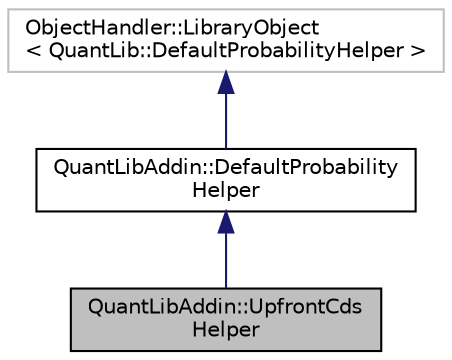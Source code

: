 digraph "QuantLibAddin::UpfrontCdsHelper"
{
  edge [fontname="Helvetica",fontsize="10",labelfontname="Helvetica",labelfontsize="10"];
  node [fontname="Helvetica",fontsize="10",shape=record];
  Node3 [label="QuantLibAddin::UpfrontCds\lHelper",height=0.2,width=0.4,color="black", fillcolor="grey75", style="filled", fontcolor="black"];
  Node4 -> Node3 [dir="back",color="midnightblue",fontsize="10",style="solid",fontname="Helvetica"];
  Node4 [label="QuantLibAddin::DefaultProbability\lHelper",height=0.2,width=0.4,color="black", fillcolor="white", style="filled",URL="$class_quant_lib_addin_1_1_default_probability_helper.html"];
  Node5 -> Node4 [dir="back",color="midnightblue",fontsize="10",style="solid",fontname="Helvetica"];
  Node5 [label="ObjectHandler::LibraryObject\l\< QuantLib::DefaultProbabilityHelper \>",height=0.2,width=0.4,color="grey75", fillcolor="white", style="filled"];
}
